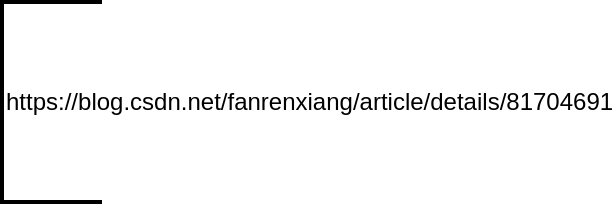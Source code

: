 <mxfile version="14.1.8" type="github">
  <diagram id="950dPj_LOCErCv1Z9UF8" name="Page-1">
    <mxGraphModel dx="782" dy="469" grid="1" gridSize="10" guides="1" tooltips="1" connect="1" arrows="1" fold="1" page="1" pageScale="1" pageWidth="827" pageHeight="1169" math="0" shadow="0">
      <root>
        <mxCell id="0" />
        <mxCell id="1" parent="0" />
        <mxCell id="gYDMyLuaS8PssfDLOhIT-1" value="https://blog.csdn.net/fanrenxiang/article/details/81704691" style="strokeWidth=2;html=1;shape=mxgraph.flowchart.annotation_1;align=left;pointerEvents=1;" vertex="1" parent="1">
          <mxGeometry x="270" y="160" width="50" height="100" as="geometry" />
        </mxCell>
      </root>
    </mxGraphModel>
  </diagram>
</mxfile>
